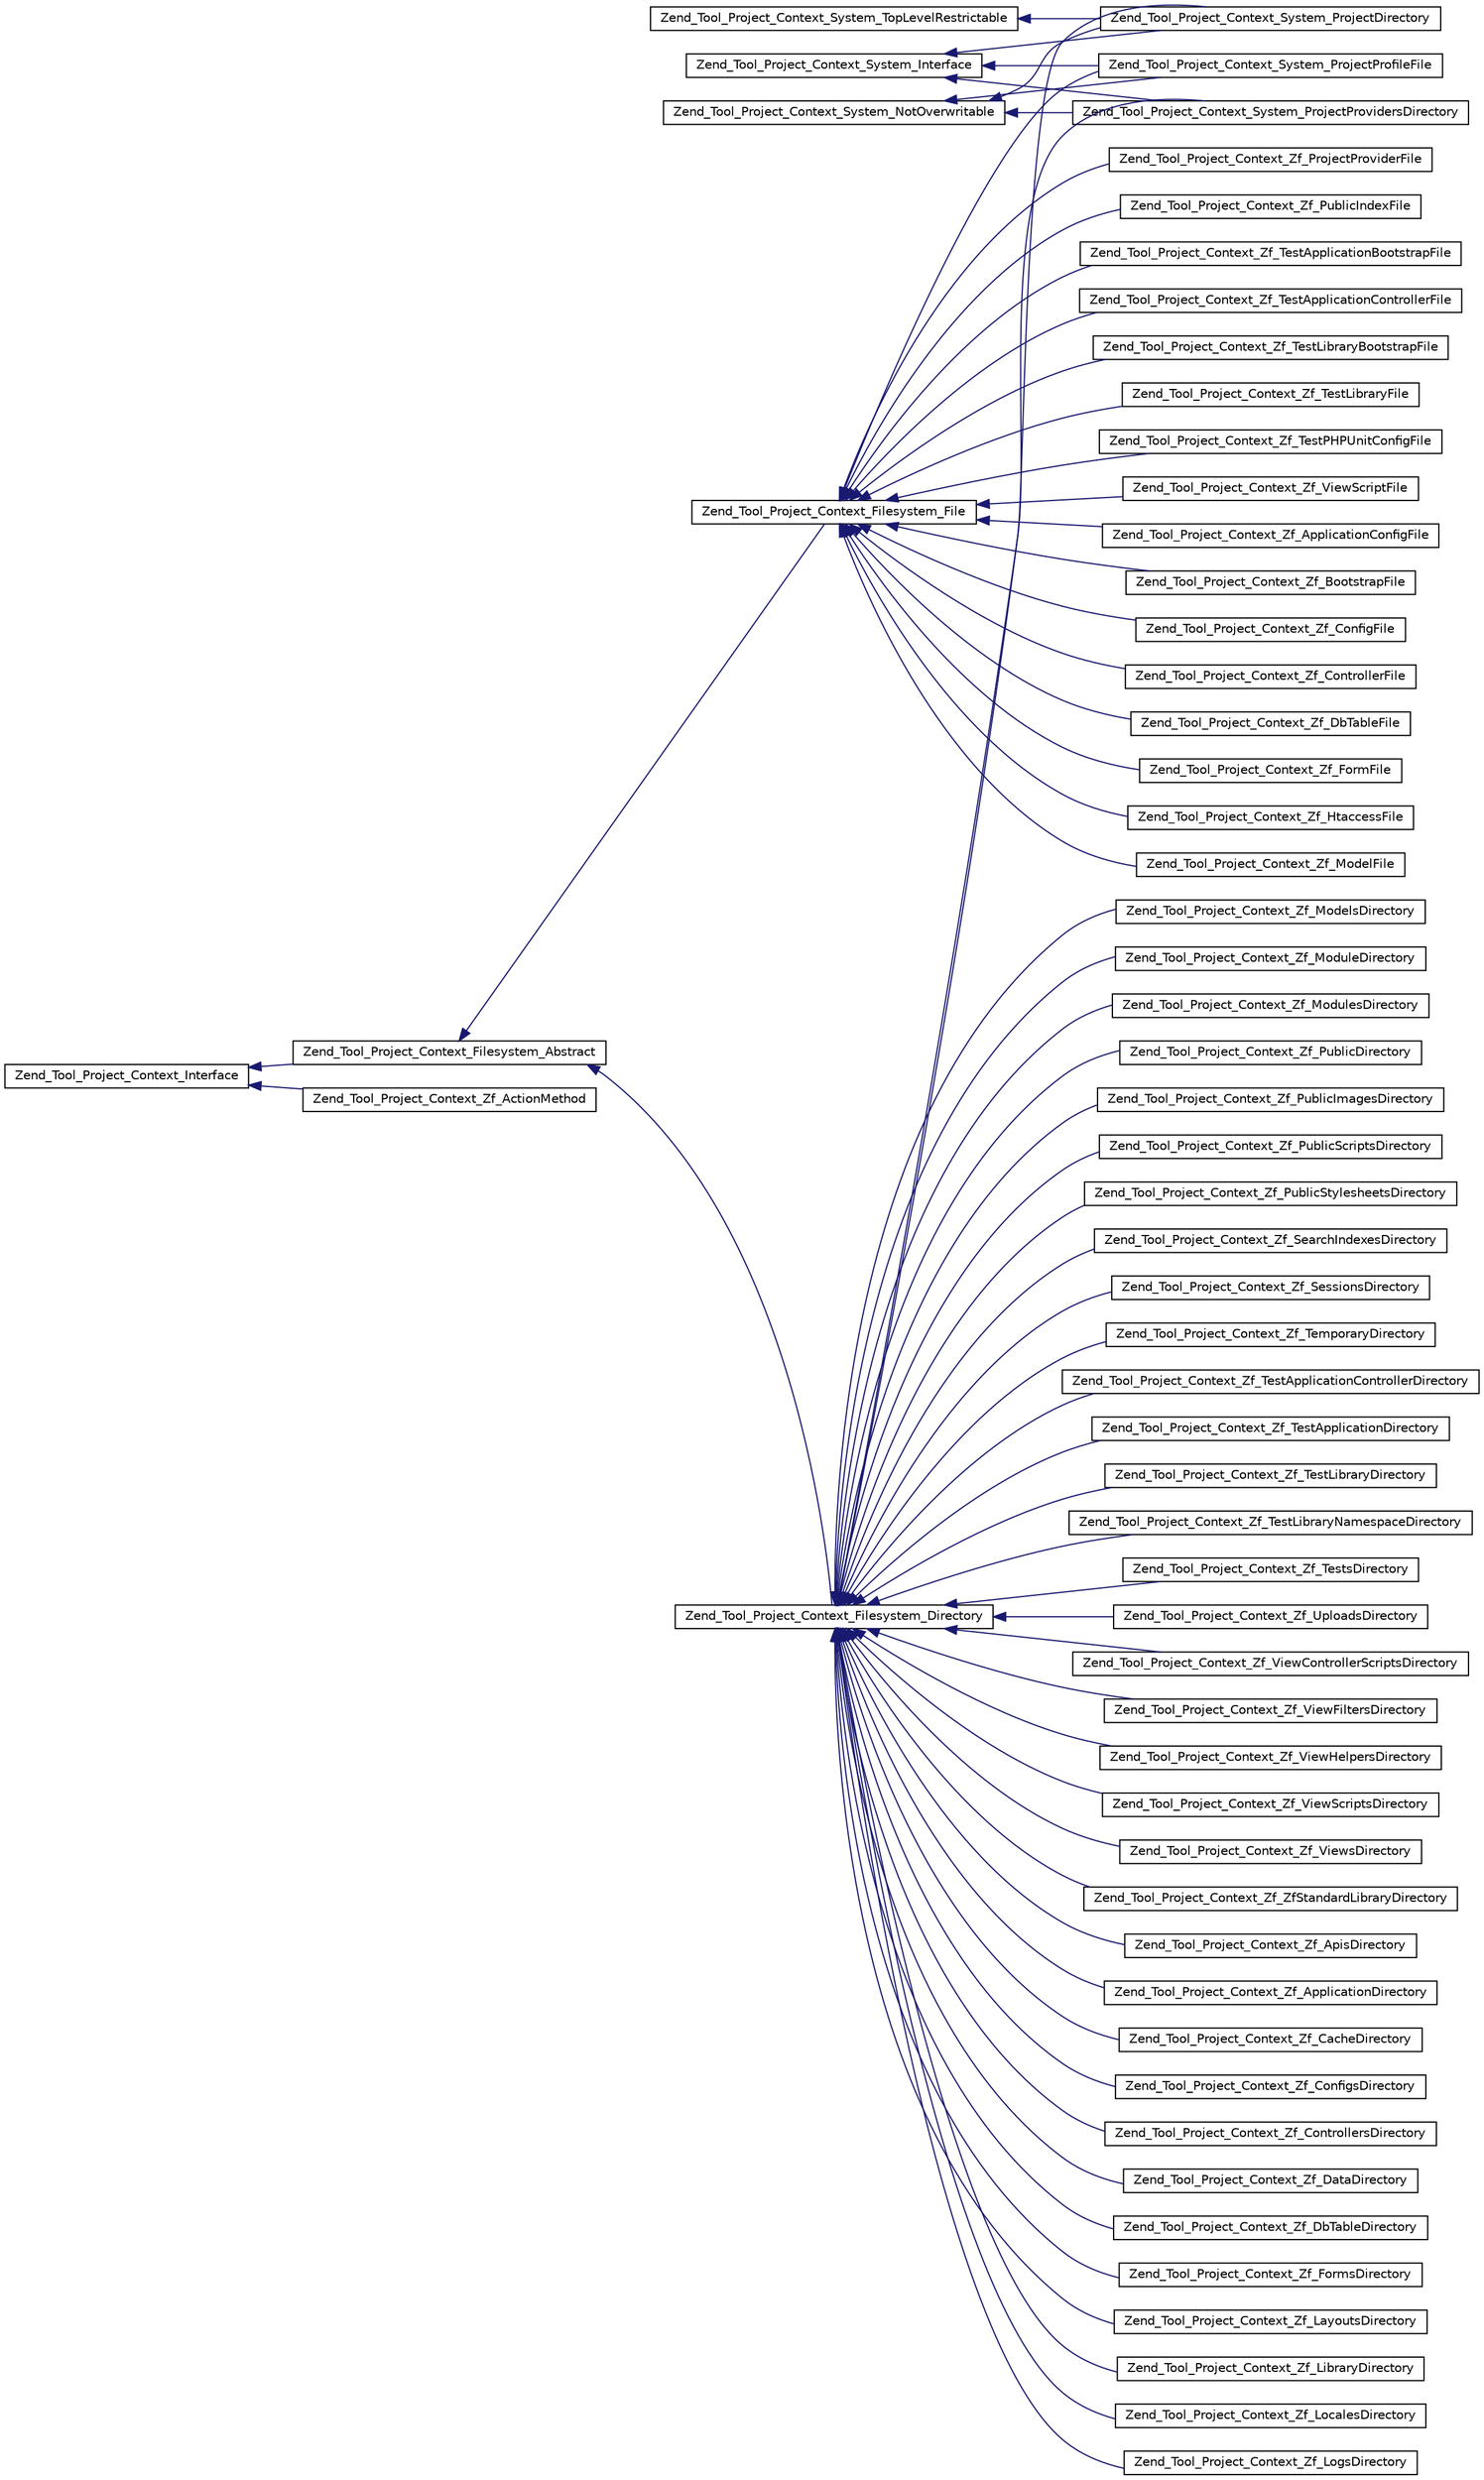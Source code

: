 digraph G
{
  edge [fontname="Helvetica",fontsize="10",labelfontname="Helvetica",labelfontsize="10"];
  node [fontname="Helvetica",fontsize="10",shape=record];
  rankdir="LR";
  Node1 [label="Zend_Tool_Project_Context_Interface",height=0.2,width=0.4,color="black", fillcolor="white", style="filled",URL="$interface_zend___tool___project___context___interface.html"];
  Node1 -> Node2 [dir="back",color="midnightblue",fontsize="10",style="solid",fontname="Helvetica"];
  Node2 [label="Zend_Tool_Project_Context_Filesystem_Abstract",height=0.2,width=0.4,color="black", fillcolor="white", style="filled",URL="$class_zend___tool___project___context___filesystem___abstract.html"];
  Node2 -> Node3 [dir="back",color="midnightblue",fontsize="10",style="solid",fontname="Helvetica"];
  Node3 [label="Zend_Tool_Project_Context_Filesystem_Directory",height=0.2,width=0.4,color="black", fillcolor="white", style="filled",URL="$class_zend___tool___project___context___filesystem___directory.html"];
  Node3 -> Node4 [dir="back",color="midnightblue",fontsize="10",style="solid",fontname="Helvetica"];
  Node4 [label="Zend_Tool_Project_Context_System_ProjectDirectory",height=0.2,width=0.4,color="black", fillcolor="white", style="filled",URL="$class_zend___tool___project___context___system___project_directory.html"];
  Node3 -> Node5 [dir="back",color="midnightblue",fontsize="10",style="solid",fontname="Helvetica"];
  Node5 [label="Zend_Tool_Project_Context_System_ProjectProvidersDirectory",height=0.2,width=0.4,color="black", fillcolor="white", style="filled",URL="$class_zend___tool___project___context___system___project_providers_directory.html"];
  Node3 -> Node6 [dir="back",color="midnightblue",fontsize="10",style="solid",fontname="Helvetica"];
  Node6 [label="Zend_Tool_Project_Context_Zf_ApisDirectory",height=0.2,width=0.4,color="black", fillcolor="white", style="filled",URL="$class_zend___tool___project___context___zf___apis_directory.html"];
  Node3 -> Node7 [dir="back",color="midnightblue",fontsize="10",style="solid",fontname="Helvetica"];
  Node7 [label="Zend_Tool_Project_Context_Zf_ApplicationDirectory",height=0.2,width=0.4,color="black", fillcolor="white", style="filled",URL="$class_zend___tool___project___context___zf___application_directory.html"];
  Node3 -> Node8 [dir="back",color="midnightblue",fontsize="10",style="solid",fontname="Helvetica"];
  Node8 [label="Zend_Tool_Project_Context_Zf_CacheDirectory",height=0.2,width=0.4,color="black", fillcolor="white", style="filled",URL="$class_zend___tool___project___context___zf___cache_directory.html"];
  Node3 -> Node9 [dir="back",color="midnightblue",fontsize="10",style="solid",fontname="Helvetica"];
  Node9 [label="Zend_Tool_Project_Context_Zf_ConfigsDirectory",height=0.2,width=0.4,color="black", fillcolor="white", style="filled",URL="$class_zend___tool___project___context___zf___configs_directory.html"];
  Node3 -> Node10 [dir="back",color="midnightblue",fontsize="10",style="solid",fontname="Helvetica"];
  Node10 [label="Zend_Tool_Project_Context_Zf_ControllersDirectory",height=0.2,width=0.4,color="black", fillcolor="white", style="filled",URL="$class_zend___tool___project___context___zf___controllers_directory.html"];
  Node3 -> Node11 [dir="back",color="midnightblue",fontsize="10",style="solid",fontname="Helvetica"];
  Node11 [label="Zend_Tool_Project_Context_Zf_DataDirectory",height=0.2,width=0.4,color="black", fillcolor="white", style="filled",URL="$class_zend___tool___project___context___zf___data_directory.html"];
  Node3 -> Node12 [dir="back",color="midnightblue",fontsize="10",style="solid",fontname="Helvetica"];
  Node12 [label="Zend_Tool_Project_Context_Zf_DbTableDirectory",height=0.2,width=0.4,color="black", fillcolor="white", style="filled",URL="$class_zend___tool___project___context___zf___db_table_directory.html"];
  Node3 -> Node13 [dir="back",color="midnightblue",fontsize="10",style="solid",fontname="Helvetica"];
  Node13 [label="Zend_Tool_Project_Context_Zf_FormsDirectory",height=0.2,width=0.4,color="black", fillcolor="white", style="filled",URL="$class_zend___tool___project___context___zf___forms_directory.html"];
  Node3 -> Node14 [dir="back",color="midnightblue",fontsize="10",style="solid",fontname="Helvetica"];
  Node14 [label="Zend_Tool_Project_Context_Zf_LayoutsDirectory",height=0.2,width=0.4,color="black", fillcolor="white", style="filled",URL="$class_zend___tool___project___context___zf___layouts_directory.html"];
  Node3 -> Node15 [dir="back",color="midnightblue",fontsize="10",style="solid",fontname="Helvetica"];
  Node15 [label="Zend_Tool_Project_Context_Zf_LibraryDirectory",height=0.2,width=0.4,color="black", fillcolor="white", style="filled",URL="$class_zend___tool___project___context___zf___library_directory.html"];
  Node3 -> Node16 [dir="back",color="midnightblue",fontsize="10",style="solid",fontname="Helvetica"];
  Node16 [label="Zend_Tool_Project_Context_Zf_LocalesDirectory",height=0.2,width=0.4,color="black", fillcolor="white", style="filled",URL="$class_zend___tool___project___context___zf___locales_directory.html"];
  Node3 -> Node17 [dir="back",color="midnightblue",fontsize="10",style="solid",fontname="Helvetica"];
  Node17 [label="Zend_Tool_Project_Context_Zf_LogsDirectory",height=0.2,width=0.4,color="black", fillcolor="white", style="filled",URL="$class_zend___tool___project___context___zf___logs_directory.html"];
  Node3 -> Node18 [dir="back",color="midnightblue",fontsize="10",style="solid",fontname="Helvetica"];
  Node18 [label="Zend_Tool_Project_Context_Zf_ModelsDirectory",height=0.2,width=0.4,color="black", fillcolor="white", style="filled",URL="$class_zend___tool___project___context___zf___models_directory.html"];
  Node3 -> Node19 [dir="back",color="midnightblue",fontsize="10",style="solid",fontname="Helvetica"];
  Node19 [label="Zend_Tool_Project_Context_Zf_ModuleDirectory",height=0.2,width=0.4,color="black", fillcolor="white", style="filled",URL="$class_zend___tool___project___context___zf___module_directory.html"];
  Node3 -> Node20 [dir="back",color="midnightblue",fontsize="10",style="solid",fontname="Helvetica"];
  Node20 [label="Zend_Tool_Project_Context_Zf_ModulesDirectory",height=0.2,width=0.4,color="black", fillcolor="white", style="filled",URL="$class_zend___tool___project___context___zf___modules_directory.html"];
  Node3 -> Node21 [dir="back",color="midnightblue",fontsize="10",style="solid",fontname="Helvetica"];
  Node21 [label="Zend_Tool_Project_Context_Zf_PublicDirectory",height=0.2,width=0.4,color="black", fillcolor="white", style="filled",URL="$class_zend___tool___project___context___zf___public_directory.html"];
  Node3 -> Node22 [dir="back",color="midnightblue",fontsize="10",style="solid",fontname="Helvetica"];
  Node22 [label="Zend_Tool_Project_Context_Zf_PublicImagesDirectory",height=0.2,width=0.4,color="black", fillcolor="white", style="filled",URL="$class_zend___tool___project___context___zf___public_images_directory.html"];
  Node3 -> Node23 [dir="back",color="midnightblue",fontsize="10",style="solid",fontname="Helvetica"];
  Node23 [label="Zend_Tool_Project_Context_Zf_PublicScriptsDirectory",height=0.2,width=0.4,color="black", fillcolor="white", style="filled",URL="$class_zend___tool___project___context___zf___public_scripts_directory.html"];
  Node3 -> Node24 [dir="back",color="midnightblue",fontsize="10",style="solid",fontname="Helvetica"];
  Node24 [label="Zend_Tool_Project_Context_Zf_PublicStylesheetsDirectory",height=0.2,width=0.4,color="black", fillcolor="white", style="filled",URL="$class_zend___tool___project___context___zf___public_stylesheets_directory.html"];
  Node3 -> Node25 [dir="back",color="midnightblue",fontsize="10",style="solid",fontname="Helvetica"];
  Node25 [label="Zend_Tool_Project_Context_Zf_SearchIndexesDirectory",height=0.2,width=0.4,color="black", fillcolor="white", style="filled",URL="$class_zend___tool___project___context___zf___search_indexes_directory.html"];
  Node3 -> Node26 [dir="back",color="midnightblue",fontsize="10",style="solid",fontname="Helvetica"];
  Node26 [label="Zend_Tool_Project_Context_Zf_SessionsDirectory",height=0.2,width=0.4,color="black", fillcolor="white", style="filled",URL="$class_zend___tool___project___context___zf___sessions_directory.html"];
  Node3 -> Node27 [dir="back",color="midnightblue",fontsize="10",style="solid",fontname="Helvetica"];
  Node27 [label="Zend_Tool_Project_Context_Zf_TemporaryDirectory",height=0.2,width=0.4,color="black", fillcolor="white", style="filled",URL="$class_zend___tool___project___context___zf___temporary_directory.html"];
  Node3 -> Node28 [dir="back",color="midnightblue",fontsize="10",style="solid",fontname="Helvetica"];
  Node28 [label="Zend_Tool_Project_Context_Zf_TestApplicationControllerDirectory",height=0.2,width=0.4,color="black", fillcolor="white", style="filled",URL="$class_zend___tool___project___context___zf___test_application_controller_directory.html"];
  Node3 -> Node29 [dir="back",color="midnightblue",fontsize="10",style="solid",fontname="Helvetica"];
  Node29 [label="Zend_Tool_Project_Context_Zf_TestApplicationDirectory",height=0.2,width=0.4,color="black", fillcolor="white", style="filled",URL="$class_zend___tool___project___context___zf___test_application_directory.html"];
  Node3 -> Node30 [dir="back",color="midnightblue",fontsize="10",style="solid",fontname="Helvetica"];
  Node30 [label="Zend_Tool_Project_Context_Zf_TestLibraryDirectory",height=0.2,width=0.4,color="black", fillcolor="white", style="filled",URL="$class_zend___tool___project___context___zf___test_library_directory.html"];
  Node3 -> Node31 [dir="back",color="midnightblue",fontsize="10",style="solid",fontname="Helvetica"];
  Node31 [label="Zend_Tool_Project_Context_Zf_TestLibraryNamespaceDirectory",height=0.2,width=0.4,color="black", fillcolor="white", style="filled",URL="$class_zend___tool___project___context___zf___test_library_namespace_directory.html"];
  Node3 -> Node32 [dir="back",color="midnightblue",fontsize="10",style="solid",fontname="Helvetica"];
  Node32 [label="Zend_Tool_Project_Context_Zf_TestsDirectory",height=0.2,width=0.4,color="black", fillcolor="white", style="filled",URL="$class_zend___tool___project___context___zf___tests_directory.html"];
  Node3 -> Node33 [dir="back",color="midnightblue",fontsize="10",style="solid",fontname="Helvetica"];
  Node33 [label="Zend_Tool_Project_Context_Zf_UploadsDirectory",height=0.2,width=0.4,color="black", fillcolor="white", style="filled",URL="$class_zend___tool___project___context___zf___uploads_directory.html"];
  Node3 -> Node34 [dir="back",color="midnightblue",fontsize="10",style="solid",fontname="Helvetica"];
  Node34 [label="Zend_Tool_Project_Context_Zf_ViewControllerScriptsDirectory",height=0.2,width=0.4,color="black", fillcolor="white", style="filled",URL="$class_zend___tool___project___context___zf___view_controller_scripts_directory.html"];
  Node3 -> Node35 [dir="back",color="midnightblue",fontsize="10",style="solid",fontname="Helvetica"];
  Node35 [label="Zend_Tool_Project_Context_Zf_ViewFiltersDirectory",height=0.2,width=0.4,color="black", fillcolor="white", style="filled",URL="$class_zend___tool___project___context___zf___view_filters_directory.html"];
  Node3 -> Node36 [dir="back",color="midnightblue",fontsize="10",style="solid",fontname="Helvetica"];
  Node36 [label="Zend_Tool_Project_Context_Zf_ViewHelpersDirectory",height=0.2,width=0.4,color="black", fillcolor="white", style="filled",URL="$class_zend___tool___project___context___zf___view_helpers_directory.html"];
  Node3 -> Node37 [dir="back",color="midnightblue",fontsize="10",style="solid",fontname="Helvetica"];
  Node37 [label="Zend_Tool_Project_Context_Zf_ViewScriptsDirectory",height=0.2,width=0.4,color="black", fillcolor="white", style="filled",URL="$class_zend___tool___project___context___zf___view_scripts_directory.html"];
  Node3 -> Node38 [dir="back",color="midnightblue",fontsize="10",style="solid",fontname="Helvetica"];
  Node38 [label="Zend_Tool_Project_Context_Zf_ViewsDirectory",height=0.2,width=0.4,color="black", fillcolor="white", style="filled",URL="$class_zend___tool___project___context___zf___views_directory.html"];
  Node3 -> Node39 [dir="back",color="midnightblue",fontsize="10",style="solid",fontname="Helvetica"];
  Node39 [label="Zend_Tool_Project_Context_Zf_ZfStandardLibraryDirectory",height=0.2,width=0.4,color="black", fillcolor="white", style="filled",URL="$class_zend___tool___project___context___zf___zf_standard_library_directory.html"];
  Node2 -> Node40 [dir="back",color="midnightblue",fontsize="10",style="solid",fontname="Helvetica"];
  Node40 [label="Zend_Tool_Project_Context_Filesystem_File",height=0.2,width=0.4,color="black", fillcolor="white", style="filled",URL="$class_zend___tool___project___context___filesystem___file.html"];
  Node40 -> Node41 [dir="back",color="midnightblue",fontsize="10",style="solid",fontname="Helvetica"];
  Node41 [label="Zend_Tool_Project_Context_System_ProjectProfileFile",height=0.2,width=0.4,color="black", fillcolor="white", style="filled",URL="$class_zend___tool___project___context___system___project_profile_file.html"];
  Node40 -> Node42 [dir="back",color="midnightblue",fontsize="10",style="solid",fontname="Helvetica"];
  Node42 [label="Zend_Tool_Project_Context_Zf_ApplicationConfigFile",height=0.2,width=0.4,color="black", fillcolor="white", style="filled",URL="$class_zend___tool___project___context___zf___application_config_file.html"];
  Node40 -> Node43 [dir="back",color="midnightblue",fontsize="10",style="solid",fontname="Helvetica"];
  Node43 [label="Zend_Tool_Project_Context_Zf_BootstrapFile",height=0.2,width=0.4,color="black", fillcolor="white", style="filled",URL="$class_zend___tool___project___context___zf___bootstrap_file.html"];
  Node40 -> Node44 [dir="back",color="midnightblue",fontsize="10",style="solid",fontname="Helvetica"];
  Node44 [label="Zend_Tool_Project_Context_Zf_ConfigFile",height=0.2,width=0.4,color="black", fillcolor="white", style="filled",URL="$class_zend___tool___project___context___zf___config_file.html"];
  Node40 -> Node45 [dir="back",color="midnightblue",fontsize="10",style="solid",fontname="Helvetica"];
  Node45 [label="Zend_Tool_Project_Context_Zf_ControllerFile",height=0.2,width=0.4,color="black", fillcolor="white", style="filled",URL="$class_zend___tool___project___context___zf___controller_file.html"];
  Node40 -> Node46 [dir="back",color="midnightblue",fontsize="10",style="solid",fontname="Helvetica"];
  Node46 [label="Zend_Tool_Project_Context_Zf_DbTableFile",height=0.2,width=0.4,color="black", fillcolor="white", style="filled",URL="$class_zend___tool___project___context___zf___db_table_file.html"];
  Node40 -> Node47 [dir="back",color="midnightblue",fontsize="10",style="solid",fontname="Helvetica"];
  Node47 [label="Zend_Tool_Project_Context_Zf_FormFile",height=0.2,width=0.4,color="black", fillcolor="white", style="filled",URL="$class_zend___tool___project___context___zf___form_file.html"];
  Node40 -> Node48 [dir="back",color="midnightblue",fontsize="10",style="solid",fontname="Helvetica"];
  Node48 [label="Zend_Tool_Project_Context_Zf_HtaccessFile",height=0.2,width=0.4,color="black", fillcolor="white", style="filled",URL="$class_zend___tool___project___context___zf___htaccess_file.html"];
  Node40 -> Node49 [dir="back",color="midnightblue",fontsize="10",style="solid",fontname="Helvetica"];
  Node49 [label="Zend_Tool_Project_Context_Zf_ModelFile",height=0.2,width=0.4,color="black", fillcolor="white", style="filled",URL="$class_zend___tool___project___context___zf___model_file.html"];
  Node40 -> Node50 [dir="back",color="midnightblue",fontsize="10",style="solid",fontname="Helvetica"];
  Node50 [label="Zend_Tool_Project_Context_Zf_ProjectProviderFile",height=0.2,width=0.4,color="black", fillcolor="white", style="filled",URL="$class_zend___tool___project___context___zf___project_provider_file.html"];
  Node40 -> Node51 [dir="back",color="midnightblue",fontsize="10",style="solid",fontname="Helvetica"];
  Node51 [label="Zend_Tool_Project_Context_Zf_PublicIndexFile",height=0.2,width=0.4,color="black", fillcolor="white", style="filled",URL="$class_zend___tool___project___context___zf___public_index_file.html"];
  Node40 -> Node52 [dir="back",color="midnightblue",fontsize="10",style="solid",fontname="Helvetica"];
  Node52 [label="Zend_Tool_Project_Context_Zf_TestApplicationBootstrapFile",height=0.2,width=0.4,color="black", fillcolor="white", style="filled",URL="$class_zend___tool___project___context___zf___test_application_bootstrap_file.html"];
  Node40 -> Node53 [dir="back",color="midnightblue",fontsize="10",style="solid",fontname="Helvetica"];
  Node53 [label="Zend_Tool_Project_Context_Zf_TestApplicationControllerFile",height=0.2,width=0.4,color="black", fillcolor="white", style="filled",URL="$class_zend___tool___project___context___zf___test_application_controller_file.html"];
  Node40 -> Node54 [dir="back",color="midnightblue",fontsize="10",style="solid",fontname="Helvetica"];
  Node54 [label="Zend_Tool_Project_Context_Zf_TestLibraryBootstrapFile",height=0.2,width=0.4,color="black", fillcolor="white", style="filled",URL="$class_zend___tool___project___context___zf___test_library_bootstrap_file.html"];
  Node40 -> Node55 [dir="back",color="midnightblue",fontsize="10",style="solid",fontname="Helvetica"];
  Node55 [label="Zend_Tool_Project_Context_Zf_TestLibraryFile",height=0.2,width=0.4,color="black", fillcolor="white", style="filled",URL="$class_zend___tool___project___context___zf___test_library_file.html"];
  Node40 -> Node56 [dir="back",color="midnightblue",fontsize="10",style="solid",fontname="Helvetica"];
  Node56 [label="Zend_Tool_Project_Context_Zf_TestPHPUnitConfigFile",height=0.2,width=0.4,color="black", fillcolor="white", style="filled",URL="$class_zend___tool___project___context___zf___test_p_h_p_unit_config_file.html"];
  Node40 -> Node57 [dir="back",color="midnightblue",fontsize="10",style="solid",fontname="Helvetica"];
  Node57 [label="Zend_Tool_Project_Context_Zf_ViewScriptFile",height=0.2,width=0.4,color="black", fillcolor="white", style="filled",URL="$class_zend___tool___project___context___zf___view_script_file.html"];
  Node1 -> Node58 [dir="back",color="midnightblue",fontsize="10",style="solid",fontname="Helvetica"];
  Node58 [label="Zend_Tool_Project_Context_Zf_ActionMethod",height=0.2,width=0.4,color="black", fillcolor="white", style="filled",URL="$class_zend___tool___project___context___zf___action_method.html"];
  Node59 [label="Zend_Tool_Project_Context_System_Interface",height=0.2,width=0.4,color="black", fillcolor="white", style="filled",URL="$interface_zend___tool___project___context___system___interface.html"];
  Node59 -> Node4 [dir="back",color="midnightblue",fontsize="10",style="solid",fontname="Helvetica"];
  Node59 -> Node41 [dir="back",color="midnightblue",fontsize="10",style="solid",fontname="Helvetica"];
  Node59 -> Node5 [dir="back",color="midnightblue",fontsize="10",style="solid",fontname="Helvetica"];
  Node60 [label="Zend_Tool_Project_Context_System_NotOverwritable",height=0.2,width=0.4,color="black", fillcolor="white", style="filled",URL="$interface_zend___tool___project___context___system___not_overwritable.html"];
  Node60 -> Node4 [dir="back",color="midnightblue",fontsize="10",style="solid",fontname="Helvetica"];
  Node60 -> Node41 [dir="back",color="midnightblue",fontsize="10",style="solid",fontname="Helvetica"];
  Node60 -> Node5 [dir="back",color="midnightblue",fontsize="10",style="solid",fontname="Helvetica"];
  Node61 [label="Zend_Tool_Project_Context_System_TopLevelRestrictable",height=0.2,width=0.4,color="black", fillcolor="white", style="filled",URL="$interface_zend___tool___project___context___system___top_level_restrictable.html"];
  Node61 -> Node4 [dir="back",color="midnightblue",fontsize="10",style="solid",fontname="Helvetica"];
}
